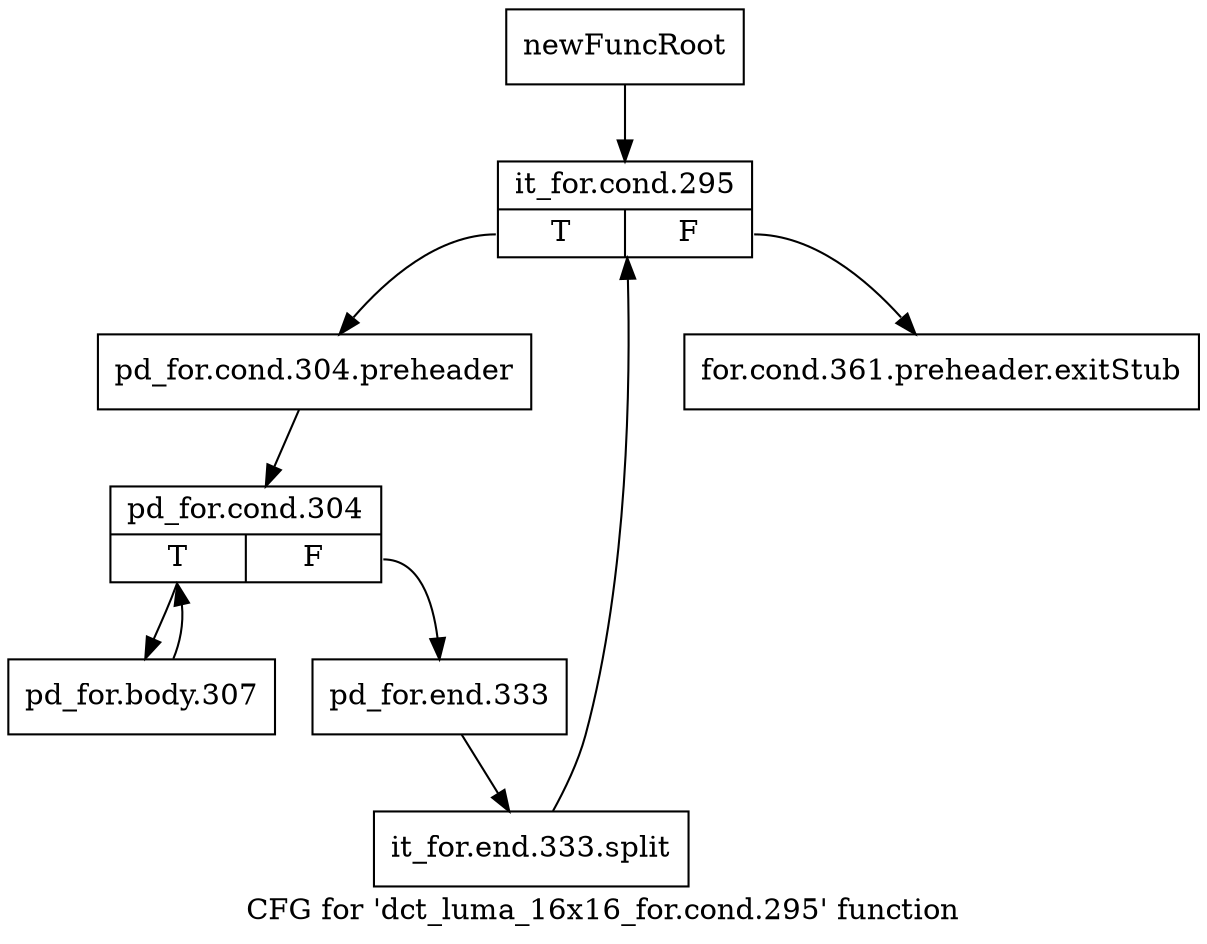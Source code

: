 digraph "CFG for 'dct_luma_16x16_for.cond.295' function" {
	label="CFG for 'dct_luma_16x16_for.cond.295' function";

	Node0x21e8900 [shape=record,label="{newFuncRoot}"];
	Node0x21e8900 -> Node0x21e89a0;
	Node0x21e8950 [shape=record,label="{for.cond.361.preheader.exitStub}"];
	Node0x21e89a0 [shape=record,label="{it_for.cond.295|{<s0>T|<s1>F}}"];
	Node0x21e89a0:s0 -> Node0x21e89f0;
	Node0x21e89a0:s1 -> Node0x21e8950;
	Node0x21e89f0 [shape=record,label="{pd_for.cond.304.preheader}"];
	Node0x21e89f0 -> Node0x21e8a40;
	Node0x21e8a40 [shape=record,label="{pd_for.cond.304|{<s0>T|<s1>F}}"];
	Node0x21e8a40:s0 -> Node0x21e8ae0;
	Node0x21e8a40:s1 -> Node0x21e8a90;
	Node0x21e8a90 [shape=record,label="{pd_for.end.333}"];
	Node0x21e8a90 -> Node0x374b7c0;
	Node0x374b7c0 [shape=record,label="{it_for.end.333.split}"];
	Node0x374b7c0 -> Node0x21e89a0;
	Node0x21e8ae0 [shape=record,label="{pd_for.body.307}"];
	Node0x21e8ae0 -> Node0x21e8a40;
}
